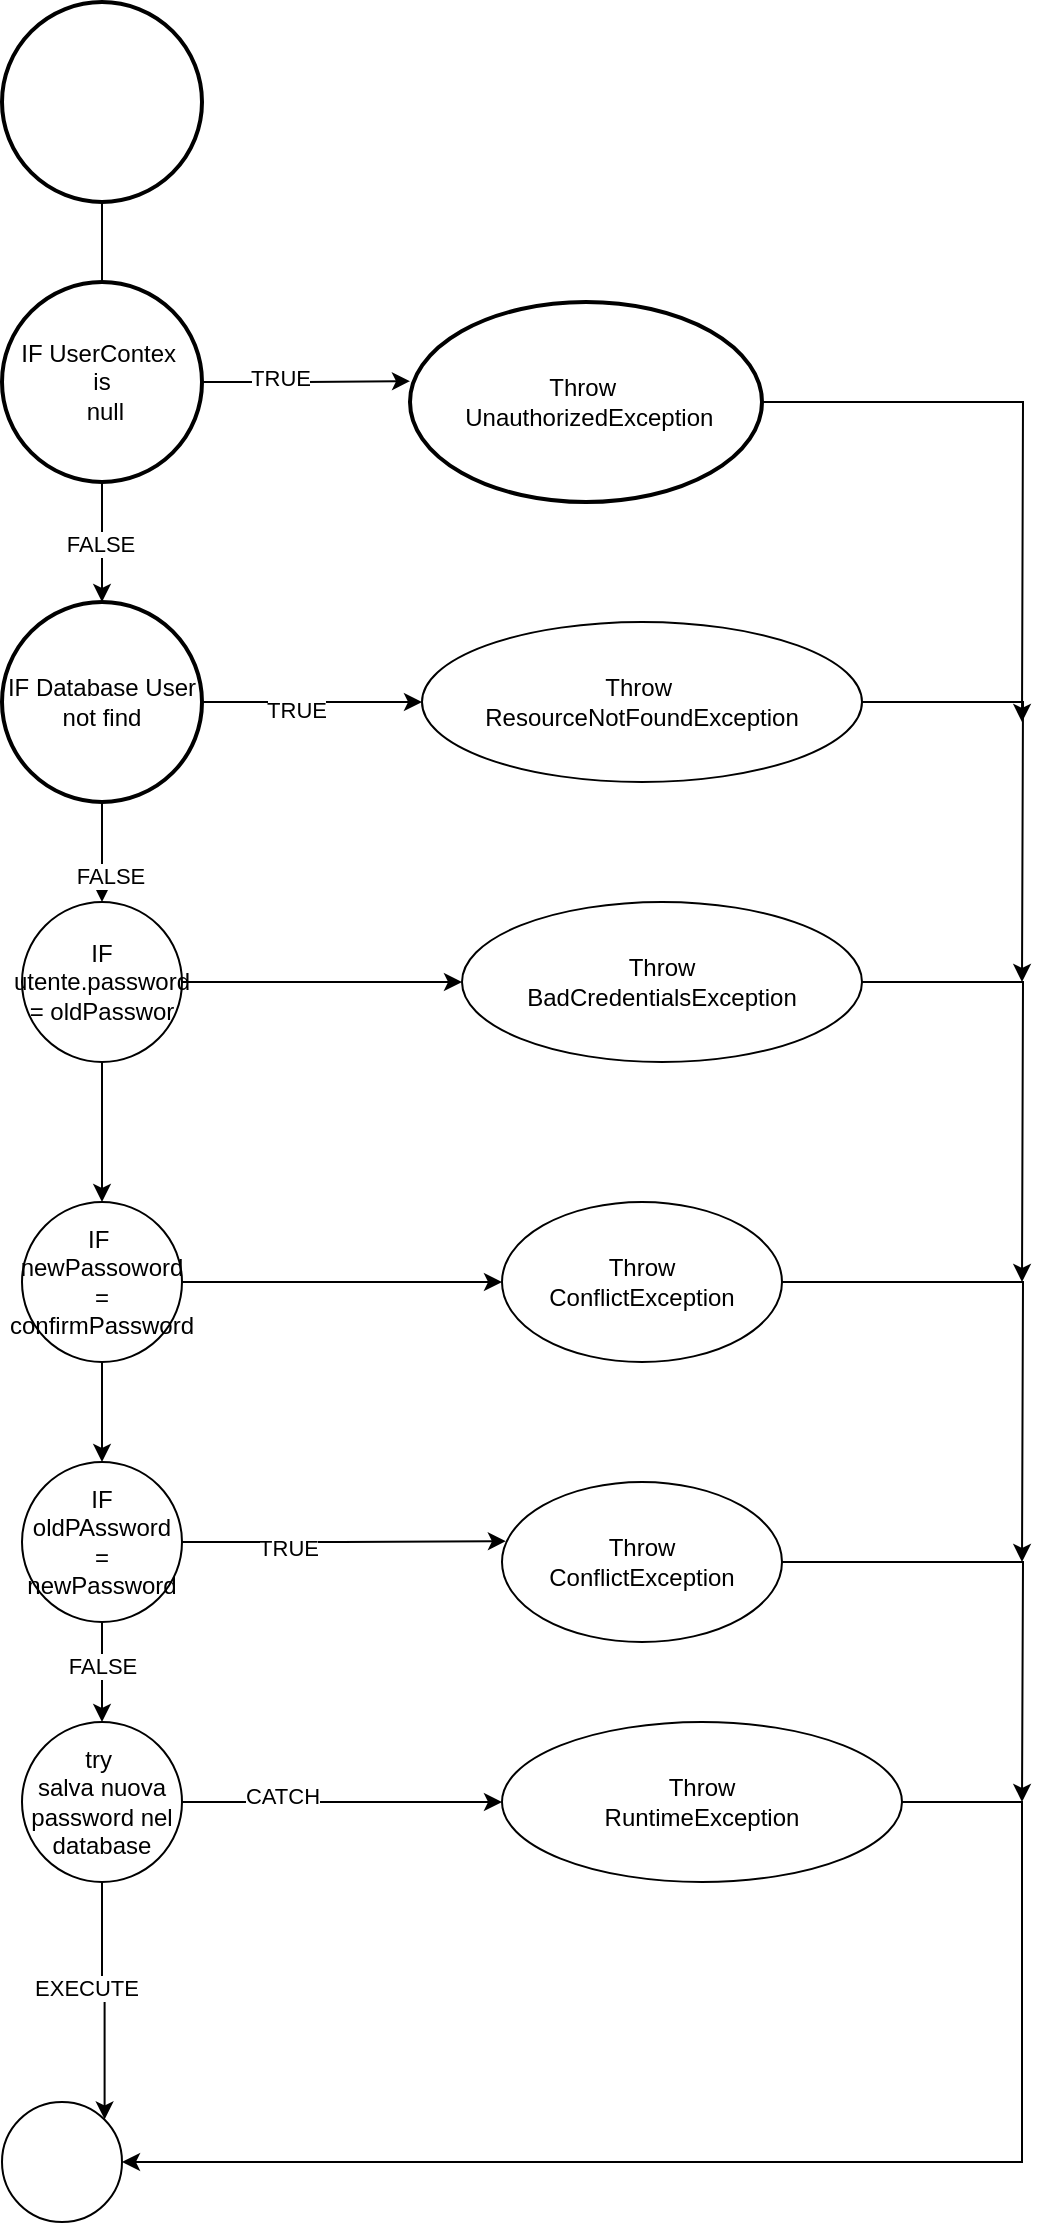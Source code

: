 <mxfile version="28.2.1">
  <diagram name="Pagina-1" id="46v9xwKreazTZv7d5ECx">
    <mxGraphModel dx="1034" dy="540" grid="1" gridSize="10" guides="1" tooltips="1" connect="1" arrows="1" fold="1" page="1" pageScale="1" pageWidth="827" pageHeight="1169" math="0" shadow="0">
      <root>
        <mxCell id="0" />
        <mxCell id="1" parent="0" />
        <mxCell id="6zzDSmEClzFxXLkaaQB1-3" style="edgeStyle=orthogonalEdgeStyle;rounded=0;orthogonalLoop=1;jettySize=auto;html=1;" edge="1" parent="1" source="6zzDSmEClzFxXLkaaQB1-1">
          <mxGeometry relative="1" as="geometry">
            <mxPoint x="260" y="170" as="targetPoint" />
          </mxGeometry>
        </mxCell>
        <mxCell id="6zzDSmEClzFxXLkaaQB1-1" value="" style="strokeWidth=2;html=1;shape=mxgraph.flowchart.start_2;whiteSpace=wrap;" vertex="1" parent="1">
          <mxGeometry x="210" y="10" width="100" height="100" as="geometry" />
        </mxCell>
        <mxCell id="6zzDSmEClzFxXLkaaQB1-4" value="IF UserContex&amp;nbsp;&lt;div&gt;is&lt;/div&gt;&lt;div&gt;&amp;nbsp;null&lt;/div&gt;" style="strokeWidth=2;html=1;shape=mxgraph.flowchart.start_2;whiteSpace=wrap;" vertex="1" parent="1">
          <mxGeometry x="210" y="150" width="100" height="100" as="geometry" />
        </mxCell>
        <mxCell id="6zzDSmEClzFxXLkaaQB1-14" style="edgeStyle=orthogonalEdgeStyle;rounded=0;orthogonalLoop=1;jettySize=auto;html=1;" edge="1" parent="1" source="6zzDSmEClzFxXLkaaQB1-6" target="6zzDSmEClzFxXLkaaQB1-13">
          <mxGeometry relative="1" as="geometry" />
        </mxCell>
        <mxCell id="6zzDSmEClzFxXLkaaQB1-15" value="TRUE" style="edgeLabel;html=1;align=center;verticalAlign=middle;resizable=0;points=[];" vertex="1" connectable="0" parent="6zzDSmEClzFxXLkaaQB1-14">
          <mxGeometry x="-0.156" y="-4" relative="1" as="geometry">
            <mxPoint as="offset" />
          </mxGeometry>
        </mxCell>
        <mxCell id="6zzDSmEClzFxXLkaaQB1-17" style="edgeStyle=orthogonalEdgeStyle;rounded=0;orthogonalLoop=1;jettySize=auto;html=1;" edge="1" parent="1" source="6zzDSmEClzFxXLkaaQB1-6" target="6zzDSmEClzFxXLkaaQB1-16">
          <mxGeometry relative="1" as="geometry" />
        </mxCell>
        <mxCell id="6zzDSmEClzFxXLkaaQB1-18" value="FALSE" style="edgeLabel;html=1;align=center;verticalAlign=middle;resizable=0;points=[];" vertex="1" connectable="0" parent="6zzDSmEClzFxXLkaaQB1-17">
          <mxGeometry x="0.472" y="4" relative="1" as="geometry">
            <mxPoint as="offset" />
          </mxGeometry>
        </mxCell>
        <mxCell id="6zzDSmEClzFxXLkaaQB1-6" value="IF Database User&lt;div&gt;not find&lt;/div&gt;" style="strokeWidth=2;html=1;shape=mxgraph.flowchart.start_2;whiteSpace=wrap;" vertex="1" parent="1">
          <mxGeometry x="210" y="310" width="100" height="100" as="geometry" />
        </mxCell>
        <mxCell id="6zzDSmEClzFxXLkaaQB1-47" style="edgeStyle=orthogonalEdgeStyle;rounded=0;orthogonalLoop=1;jettySize=auto;html=1;" edge="1" parent="1" source="6zzDSmEClzFxXLkaaQB1-7">
          <mxGeometry relative="1" as="geometry">
            <mxPoint x="720" y="370" as="targetPoint" />
          </mxGeometry>
        </mxCell>
        <mxCell id="6zzDSmEClzFxXLkaaQB1-7" value="Throw&amp;nbsp;&lt;div&gt;&amp;nbsp;UnauthorizedException&lt;/div&gt;" style="strokeWidth=2;html=1;shape=mxgraph.flowchart.start_2;whiteSpace=wrap;" vertex="1" parent="1">
          <mxGeometry x="414" y="160" width="176" height="100" as="geometry" />
        </mxCell>
        <mxCell id="6zzDSmEClzFxXLkaaQB1-8" style="edgeStyle=orthogonalEdgeStyle;rounded=0;orthogonalLoop=1;jettySize=auto;html=1;entryX=0.5;entryY=0;entryDx=0;entryDy=0;entryPerimeter=0;" edge="1" parent="1" source="6zzDSmEClzFxXLkaaQB1-4" target="6zzDSmEClzFxXLkaaQB1-6">
          <mxGeometry relative="1" as="geometry" />
        </mxCell>
        <mxCell id="6zzDSmEClzFxXLkaaQB1-9" value="FALSE" style="edgeLabel;html=1;align=center;verticalAlign=middle;resizable=0;points=[];" vertex="1" connectable="0" parent="6zzDSmEClzFxXLkaaQB1-8">
          <mxGeometry x="0.091" y="-2" relative="1" as="geometry">
            <mxPoint x="1" y="-2" as="offset" />
          </mxGeometry>
        </mxCell>
        <mxCell id="6zzDSmEClzFxXLkaaQB1-11" style="edgeStyle=orthogonalEdgeStyle;rounded=0;orthogonalLoop=1;jettySize=auto;html=1;exitX=1;exitY=0.5;exitDx=0;exitDy=0;exitPerimeter=0;entryX=0;entryY=0.396;entryDx=0;entryDy=0;entryPerimeter=0;" edge="1" parent="1" source="6zzDSmEClzFxXLkaaQB1-4" target="6zzDSmEClzFxXLkaaQB1-7">
          <mxGeometry relative="1" as="geometry" />
        </mxCell>
        <mxCell id="6zzDSmEClzFxXLkaaQB1-12" value="TRUE" style="edgeLabel;html=1;align=center;verticalAlign=middle;resizable=0;points=[];" vertex="1" connectable="0" parent="6zzDSmEClzFxXLkaaQB1-11">
          <mxGeometry x="-0.264" y="2" relative="1" as="geometry">
            <mxPoint as="offset" />
          </mxGeometry>
        </mxCell>
        <mxCell id="6zzDSmEClzFxXLkaaQB1-46" style="edgeStyle=orthogonalEdgeStyle;rounded=0;orthogonalLoop=1;jettySize=auto;html=1;" edge="1" parent="1" source="6zzDSmEClzFxXLkaaQB1-13">
          <mxGeometry relative="1" as="geometry">
            <mxPoint x="720" y="500" as="targetPoint" />
          </mxGeometry>
        </mxCell>
        <mxCell id="6zzDSmEClzFxXLkaaQB1-13" value="Throw&amp;nbsp;&lt;br&gt;ResourceNotFoundException" style="ellipse;whiteSpace=wrap;html=1;" vertex="1" parent="1">
          <mxGeometry x="420" y="320" width="220" height="80" as="geometry" />
        </mxCell>
        <mxCell id="6zzDSmEClzFxXLkaaQB1-20" style="edgeStyle=orthogonalEdgeStyle;rounded=0;orthogonalLoop=1;jettySize=auto;html=1;" edge="1" parent="1" source="6zzDSmEClzFxXLkaaQB1-16" target="6zzDSmEClzFxXLkaaQB1-19">
          <mxGeometry relative="1" as="geometry" />
        </mxCell>
        <mxCell id="6zzDSmEClzFxXLkaaQB1-28" style="edgeStyle=orthogonalEdgeStyle;rounded=0;orthogonalLoop=1;jettySize=auto;html=1;" edge="1" parent="1" source="6zzDSmEClzFxXLkaaQB1-16" target="6zzDSmEClzFxXLkaaQB1-23">
          <mxGeometry relative="1" as="geometry" />
        </mxCell>
        <mxCell id="6zzDSmEClzFxXLkaaQB1-16" value="IF&lt;br&gt;&lt;div&gt;utente.password&lt;br&gt;= oldPasswor&lt;/div&gt;" style="ellipse;whiteSpace=wrap;html=1;" vertex="1" parent="1">
          <mxGeometry x="220" y="460" width="80" height="80" as="geometry" />
        </mxCell>
        <mxCell id="6zzDSmEClzFxXLkaaQB1-22" style="edgeStyle=orthogonalEdgeStyle;rounded=0;orthogonalLoop=1;jettySize=auto;html=1;entryX=0.5;entryY=0;entryDx=0;entryDy=0;" edge="1" parent="1" source="6zzDSmEClzFxXLkaaQB1-19" target="6zzDSmEClzFxXLkaaQB1-21">
          <mxGeometry relative="1" as="geometry" />
        </mxCell>
        <mxCell id="6zzDSmEClzFxXLkaaQB1-27" style="edgeStyle=orthogonalEdgeStyle;rounded=0;orthogonalLoop=1;jettySize=auto;html=1;" edge="1" parent="1" source="6zzDSmEClzFxXLkaaQB1-19" target="6zzDSmEClzFxXLkaaQB1-24">
          <mxGeometry relative="1" as="geometry" />
        </mxCell>
        <mxCell id="6zzDSmEClzFxXLkaaQB1-19" value="IF&amp;nbsp;&lt;br&gt;newPassoword&lt;br&gt;=&lt;div&gt;confirmPassword&lt;/div&gt;" style="ellipse;whiteSpace=wrap;html=1;" vertex="1" parent="1">
          <mxGeometry x="220" y="610" width="80" height="80" as="geometry" />
        </mxCell>
        <mxCell id="6zzDSmEClzFxXLkaaQB1-30" style="edgeStyle=orthogonalEdgeStyle;rounded=0;orthogonalLoop=1;jettySize=auto;html=1;" edge="1" parent="1" source="6zzDSmEClzFxXLkaaQB1-21" target="6zzDSmEClzFxXLkaaQB1-29">
          <mxGeometry relative="1" as="geometry" />
        </mxCell>
        <mxCell id="6zzDSmEClzFxXLkaaQB1-34" value="FALSE" style="edgeLabel;html=1;align=center;verticalAlign=middle;resizable=0;points=[];" vertex="1" connectable="0" parent="6zzDSmEClzFxXLkaaQB1-30">
          <mxGeometry x="-0.128" relative="1" as="geometry">
            <mxPoint as="offset" />
          </mxGeometry>
        </mxCell>
        <mxCell id="6zzDSmEClzFxXLkaaQB1-21" value="IF&lt;br&gt;oldPAssword&lt;br&gt;=&lt;br&gt;newPassword" style="ellipse;whiteSpace=wrap;html=1;" vertex="1" parent="1">
          <mxGeometry x="220" y="740" width="80" height="80" as="geometry" />
        </mxCell>
        <mxCell id="6zzDSmEClzFxXLkaaQB1-45" style="edgeStyle=orthogonalEdgeStyle;rounded=0;orthogonalLoop=1;jettySize=auto;html=1;" edge="1" parent="1" source="6zzDSmEClzFxXLkaaQB1-23">
          <mxGeometry relative="1" as="geometry">
            <mxPoint x="720" y="650" as="targetPoint" />
          </mxGeometry>
        </mxCell>
        <mxCell id="6zzDSmEClzFxXLkaaQB1-23" value="Throw&lt;br&gt;BadCredentialsException" style="ellipse;whiteSpace=wrap;html=1;" vertex="1" parent="1">
          <mxGeometry x="440" y="460" width="200" height="80" as="geometry" />
        </mxCell>
        <mxCell id="6zzDSmEClzFxXLkaaQB1-44" style="edgeStyle=orthogonalEdgeStyle;rounded=0;orthogonalLoop=1;jettySize=auto;html=1;" edge="1" parent="1" source="6zzDSmEClzFxXLkaaQB1-24">
          <mxGeometry relative="1" as="geometry">
            <mxPoint x="720" y="790" as="targetPoint" />
          </mxGeometry>
        </mxCell>
        <mxCell id="6zzDSmEClzFxXLkaaQB1-24" value="Throw&lt;br&gt;ConflictException" style="ellipse;whiteSpace=wrap;html=1;" vertex="1" parent="1">
          <mxGeometry x="460" y="610" width="140" height="80" as="geometry" />
        </mxCell>
        <mxCell id="6zzDSmEClzFxXLkaaQB1-43" style="edgeStyle=orthogonalEdgeStyle;rounded=0;orthogonalLoop=1;jettySize=auto;html=1;" edge="1" parent="1" source="6zzDSmEClzFxXLkaaQB1-25">
          <mxGeometry relative="1" as="geometry">
            <mxPoint x="720" y="910" as="targetPoint" />
          </mxGeometry>
        </mxCell>
        <mxCell id="6zzDSmEClzFxXLkaaQB1-25" value="Throw&lt;br&gt;ConflictException" style="ellipse;whiteSpace=wrap;html=1;" vertex="1" parent="1">
          <mxGeometry x="460" y="750" width="140" height="80" as="geometry" />
        </mxCell>
        <mxCell id="6zzDSmEClzFxXLkaaQB1-26" style="edgeStyle=orthogonalEdgeStyle;rounded=0;orthogonalLoop=1;jettySize=auto;html=1;entryX=0.014;entryY=0.37;entryDx=0;entryDy=0;entryPerimeter=0;" edge="1" parent="1" source="6zzDSmEClzFxXLkaaQB1-21" target="6zzDSmEClzFxXLkaaQB1-25">
          <mxGeometry relative="1" as="geometry" />
        </mxCell>
        <mxCell id="6zzDSmEClzFxXLkaaQB1-33" value="TRUE" style="edgeLabel;html=1;align=center;verticalAlign=middle;resizable=0;points=[];" vertex="1" connectable="0" parent="6zzDSmEClzFxXLkaaQB1-26">
          <mxGeometry x="-0.354" y="-3" relative="1" as="geometry">
            <mxPoint as="offset" />
          </mxGeometry>
        </mxCell>
        <mxCell id="6zzDSmEClzFxXLkaaQB1-31" style="edgeStyle=orthogonalEdgeStyle;rounded=0;orthogonalLoop=1;jettySize=auto;html=1;" edge="1" parent="1" source="6zzDSmEClzFxXLkaaQB1-29">
          <mxGeometry relative="1" as="geometry">
            <mxPoint x="460" y="910" as="targetPoint" />
          </mxGeometry>
        </mxCell>
        <mxCell id="6zzDSmEClzFxXLkaaQB1-32" value="CATCH" style="edgeLabel;html=1;align=center;verticalAlign=middle;resizable=0;points=[];" vertex="1" connectable="0" parent="6zzDSmEClzFxXLkaaQB1-31">
          <mxGeometry x="-0.384" y="3" relative="1" as="geometry">
            <mxPoint as="offset" />
          </mxGeometry>
        </mxCell>
        <mxCell id="6zzDSmEClzFxXLkaaQB1-29" value="try&amp;nbsp;&lt;br&gt;salva nuova password nel database" style="ellipse;whiteSpace=wrap;html=1;" vertex="1" parent="1">
          <mxGeometry x="220" y="870" width="80" height="80" as="geometry" />
        </mxCell>
        <mxCell id="6zzDSmEClzFxXLkaaQB1-35" value="Throw&lt;br&gt;RuntimeException" style="ellipse;whiteSpace=wrap;html=1;" vertex="1" parent="1">
          <mxGeometry x="460" y="870" width="200" height="80" as="geometry" />
        </mxCell>
        <mxCell id="6zzDSmEClzFxXLkaaQB1-36" value="" style="verticalLabelPosition=bottom;verticalAlign=top;html=1;shape=mxgraph.flowchart.on-page_reference;" vertex="1" parent="1">
          <mxGeometry x="210" y="1060" width="60" height="60" as="geometry" />
        </mxCell>
        <mxCell id="6zzDSmEClzFxXLkaaQB1-37" style="edgeStyle=orthogonalEdgeStyle;rounded=0;orthogonalLoop=1;jettySize=auto;html=1;entryX=0.855;entryY=0.145;entryDx=0;entryDy=0;entryPerimeter=0;" edge="1" parent="1" source="6zzDSmEClzFxXLkaaQB1-29" target="6zzDSmEClzFxXLkaaQB1-36">
          <mxGeometry relative="1" as="geometry" />
        </mxCell>
        <mxCell id="6zzDSmEClzFxXLkaaQB1-39" value="EXECUTE" style="edgeLabel;html=1;align=center;verticalAlign=middle;resizable=0;points=[];" vertex="1" connectable="0" parent="6zzDSmEClzFxXLkaaQB1-37">
          <mxGeometry x="-0.091" y="-4" relative="1" as="geometry">
            <mxPoint x="-4" y="-2" as="offset" />
          </mxGeometry>
        </mxCell>
        <mxCell id="6zzDSmEClzFxXLkaaQB1-42" style="edgeStyle=orthogonalEdgeStyle;rounded=0;orthogonalLoop=1;jettySize=auto;html=1;entryX=1;entryY=0.5;entryDx=0;entryDy=0;entryPerimeter=0;" edge="1" parent="1" source="6zzDSmEClzFxXLkaaQB1-35" target="6zzDSmEClzFxXLkaaQB1-36">
          <mxGeometry relative="1" as="geometry">
            <Array as="points">
              <mxPoint x="720" y="910" />
              <mxPoint x="720" y="1090" />
            </Array>
          </mxGeometry>
        </mxCell>
      </root>
    </mxGraphModel>
  </diagram>
</mxfile>
